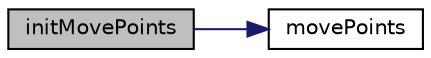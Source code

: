 digraph "initMovePoints"
{
  bgcolor="transparent";
  edge [fontname="Helvetica",fontsize="10",labelfontname="Helvetica",labelfontsize="10"];
  node [fontname="Helvetica",fontsize="10",shape=record];
  rankdir="LR";
  Node378 [label="initMovePoints",height=0.2,width=0.4,color="black", fillcolor="grey75", style="filled", fontcolor="black"];
  Node378 -> Node379 [color="midnightblue",fontsize="10",style="solid",fontname="Helvetica"];
  Node379 [label="movePoints",height=0.2,width=0.4,color="black",URL="$a28613.html#aacd07914399d9e26077bb4ed6a0ed2a2",tooltip="Correct patches after moving points. "];
}

